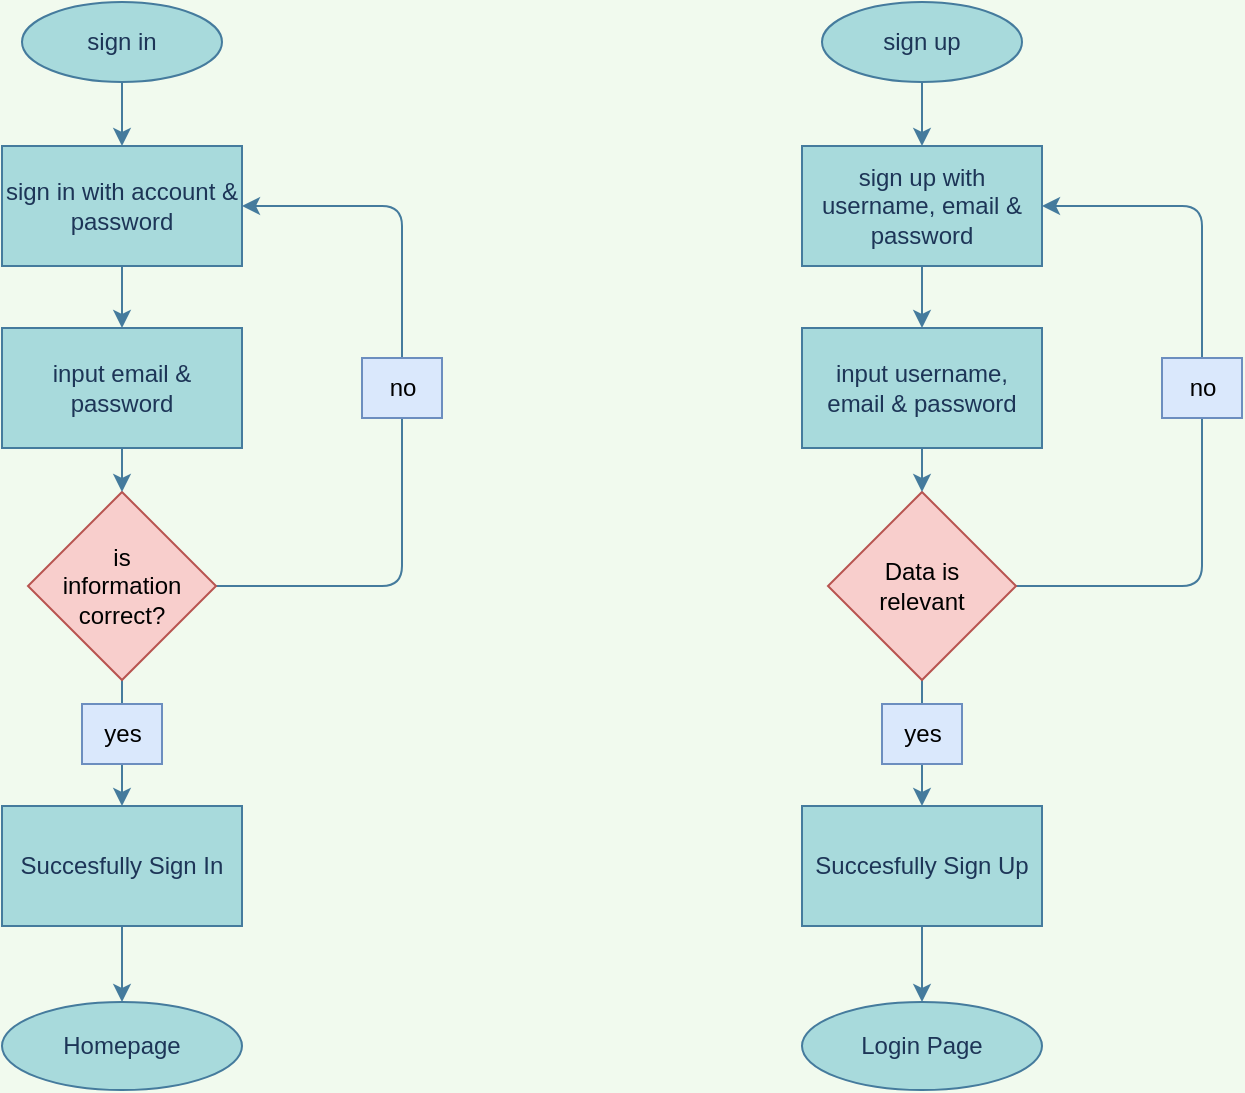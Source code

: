 <mxfile version="20.0.3" type="github" pages="2"><diagram id="C5RBs43oDa-KdzZeNtuy" name="Login n Register"><mxGraphModel dx="1085" dy="585" grid="1" gridSize="10" guides="1" tooltips="1" connect="1" arrows="1" fold="1" page="1" pageScale="1" pageWidth="827" pageHeight="1169" background="#F1FAEE" math="0" shadow="0"><root><mxCell id="WIyWlLk6GJQsqaUBKTNV-0"/><mxCell id="WIyWlLk6GJQsqaUBKTNV-1" parent="WIyWlLk6GJQsqaUBKTNV-0"/><mxCell id="i2bwiixPykGcTfArbeVZ-3" value="" style="edgeStyle=orthogonalEdgeStyle;orthogonalLoop=1;jettySize=auto;html=1;fontColor=#1D3557;strokeColor=#457B9D;fillColor=#A8DADC;" edge="1" parent="WIyWlLk6GJQsqaUBKTNV-1" source="i2bwiixPykGcTfArbeVZ-1" target="i2bwiixPykGcTfArbeVZ-2"><mxGeometry relative="1" as="geometry"/></mxCell><mxCell id="i2bwiixPykGcTfArbeVZ-1" value="sign in" style="ellipse;whiteSpace=wrap;html=1;fontColor=#1D3557;strokeColor=#457B9D;fillColor=#A8DADC;" vertex="1" parent="WIyWlLk6GJQsqaUBKTNV-1"><mxGeometry x="120" y="160" width="100" height="40" as="geometry"/></mxCell><mxCell id="i2bwiixPykGcTfArbeVZ-26" value="" style="edgeStyle=orthogonalEdgeStyle;orthogonalLoop=1;jettySize=auto;html=1;fontColor=#1D3557;strokeColor=#457B9D;fillColor=#A8DADC;" edge="1" parent="WIyWlLk6GJQsqaUBKTNV-1" source="i2bwiixPykGcTfArbeVZ-2" target="i2bwiixPykGcTfArbeVZ-25"><mxGeometry relative="1" as="geometry"/></mxCell><mxCell id="i2bwiixPykGcTfArbeVZ-2" value="sign in with account &amp;amp; password" style="whiteSpace=wrap;html=1;fillColor=#A8DADC;strokeColor=#457B9D;fontColor=#1D3557;" vertex="1" parent="WIyWlLk6GJQsqaUBKTNV-1"><mxGeometry x="110" y="232" width="120" height="60" as="geometry"/></mxCell><mxCell id="i2bwiixPykGcTfArbeVZ-19" value="" style="edgeStyle=orthogonalEdgeStyle;orthogonalLoop=1;jettySize=auto;html=1;fontColor=#1D3557;strokeColor=#457B9D;fillColor=#A8DADC;" edge="1" parent="WIyWlLk6GJQsqaUBKTNV-1" source="i2bwiixPykGcTfArbeVZ-21" target="i2bwiixPykGcTfArbeVZ-22"><mxGeometry relative="1" as="geometry"/></mxCell><mxCell id="i2bwiixPykGcTfArbeVZ-20" value="" style="edgeStyle=orthogonalEdgeStyle;orthogonalLoop=1;jettySize=auto;html=1;fontColor=#1D3557;strokeColor=#457B9D;fillColor=#A8DADC;entryX=1;entryY=0.5;entryDx=0;entryDy=0;" edge="1" parent="WIyWlLk6GJQsqaUBKTNV-1" source="i2bwiixPykGcTfArbeVZ-21" target="i2bwiixPykGcTfArbeVZ-2"><mxGeometry relative="1" as="geometry"><mxPoint x="230" y="336" as="targetPoint"/><Array as="points"><mxPoint x="310" y="452"/><mxPoint x="310" y="262"/></Array></mxGeometry></mxCell><mxCell id="i2bwiixPykGcTfArbeVZ-21" value="&lt;div&gt;is &lt;br&gt;&lt;/div&gt;&lt;div&gt;information correct?&lt;/div&gt;" style="rhombus;whiteSpace=wrap;html=1;fillColor=#f8cecc;strokeColor=#b85450;" vertex="1" parent="WIyWlLk6GJQsqaUBKTNV-1"><mxGeometry x="123" y="405" width="94" height="94" as="geometry"/></mxCell><mxCell id="i2bwiixPykGcTfArbeVZ-29" value="" style="edgeStyle=orthogonalEdgeStyle;orthogonalLoop=1;jettySize=auto;html=1;fontColor=#1D3557;strokeColor=#457B9D;fillColor=#A8DADC;" edge="1" parent="WIyWlLk6GJQsqaUBKTNV-1" source="i2bwiixPykGcTfArbeVZ-22" target="i2bwiixPykGcTfArbeVZ-28"><mxGeometry relative="1" as="geometry"/></mxCell><mxCell id="i2bwiixPykGcTfArbeVZ-22" value="Succesfully Sign In" style="whiteSpace=wrap;html=1;fillColor=#A8DADC;strokeColor=#457B9D;fontColor=#1D3557;" vertex="1" parent="WIyWlLk6GJQsqaUBKTNV-1"><mxGeometry x="110" y="562" width="120" height="60" as="geometry"/></mxCell><mxCell id="i2bwiixPykGcTfArbeVZ-23" value="yes" style="text;html=1;align=center;verticalAlign=middle;resizable=0;points=[];autosize=1;strokeColor=#6c8ebf;fillColor=#dae8fc;" vertex="1" parent="WIyWlLk6GJQsqaUBKTNV-1"><mxGeometry x="150" y="511" width="40" height="30" as="geometry"/></mxCell><mxCell id="i2bwiixPykGcTfArbeVZ-24" value="no" style="text;html=1;align=center;verticalAlign=middle;resizable=0;points=[];autosize=1;strokeColor=#6c8ebf;fillColor=#dae8fc;" vertex="1" parent="WIyWlLk6GJQsqaUBKTNV-1"><mxGeometry x="290" y="338" width="40" height="30" as="geometry"/></mxCell><mxCell id="i2bwiixPykGcTfArbeVZ-27" style="edgeStyle=orthogonalEdgeStyle;orthogonalLoop=1;jettySize=auto;html=1;exitX=0.5;exitY=1;exitDx=0;exitDy=0;entryX=0.5;entryY=0;entryDx=0;entryDy=0;fontColor=#1D3557;strokeColor=#457B9D;fillColor=#A8DADC;" edge="1" parent="WIyWlLk6GJQsqaUBKTNV-1" source="i2bwiixPykGcTfArbeVZ-25" target="i2bwiixPykGcTfArbeVZ-21"><mxGeometry relative="1" as="geometry"/></mxCell><mxCell id="i2bwiixPykGcTfArbeVZ-25" value="input email &amp;amp; password" style="whiteSpace=wrap;html=1;fillColor=#A8DADC;strokeColor=#457B9D;fontColor=#1D3557;" vertex="1" parent="WIyWlLk6GJQsqaUBKTNV-1"><mxGeometry x="110" y="323" width="120" height="60" as="geometry"/></mxCell><mxCell id="i2bwiixPykGcTfArbeVZ-28" value="Homepage" style="ellipse;whiteSpace=wrap;html=1;fillColor=#A8DADC;strokeColor=#457B9D;fontColor=#1D3557;" vertex="1" parent="WIyWlLk6GJQsqaUBKTNV-1"><mxGeometry x="110" y="660" width="120" height="44" as="geometry"/></mxCell><mxCell id="i2bwiixPykGcTfArbeVZ-30" value="" style="edgeStyle=orthogonalEdgeStyle;orthogonalLoop=1;jettySize=auto;html=1;fontColor=#1D3557;strokeColor=#457B9D;fillColor=#A8DADC;" edge="1" source="i2bwiixPykGcTfArbeVZ-31" target="i2bwiixPykGcTfArbeVZ-33" parent="WIyWlLk6GJQsqaUBKTNV-1"><mxGeometry relative="1" as="geometry"/></mxCell><mxCell id="i2bwiixPykGcTfArbeVZ-31" value="sign up" style="ellipse;whiteSpace=wrap;html=1;fontColor=#1D3557;strokeColor=#457B9D;fillColor=#A8DADC;" vertex="1" parent="WIyWlLk6GJQsqaUBKTNV-1"><mxGeometry x="520" y="160" width="100" height="40" as="geometry"/></mxCell><mxCell id="i2bwiixPykGcTfArbeVZ-32" value="" style="edgeStyle=orthogonalEdgeStyle;orthogonalLoop=1;jettySize=auto;html=1;fontColor=#1D3557;strokeColor=#457B9D;fillColor=#A8DADC;" edge="1" source="i2bwiixPykGcTfArbeVZ-33" target="i2bwiixPykGcTfArbeVZ-42" parent="WIyWlLk6GJQsqaUBKTNV-1"><mxGeometry relative="1" as="geometry"/></mxCell><mxCell id="i2bwiixPykGcTfArbeVZ-33" value="sign up with username, email &amp;amp; password" style="whiteSpace=wrap;html=1;fillColor=#A8DADC;strokeColor=#457B9D;fontColor=#1D3557;" vertex="1" parent="WIyWlLk6GJQsqaUBKTNV-1"><mxGeometry x="510" y="232" width="120" height="60" as="geometry"/></mxCell><mxCell id="i2bwiixPykGcTfArbeVZ-34" value="" style="edgeStyle=orthogonalEdgeStyle;orthogonalLoop=1;jettySize=auto;html=1;fontColor=#1D3557;strokeColor=#457B9D;fillColor=#A8DADC;" edge="1" source="i2bwiixPykGcTfArbeVZ-36" target="i2bwiixPykGcTfArbeVZ-38" parent="WIyWlLk6GJQsqaUBKTNV-1"><mxGeometry relative="1" as="geometry"/></mxCell><mxCell id="i2bwiixPykGcTfArbeVZ-35" value="" style="edgeStyle=orthogonalEdgeStyle;orthogonalLoop=1;jettySize=auto;html=1;fontColor=#1D3557;strokeColor=#457B9D;fillColor=#A8DADC;entryX=1;entryY=0.5;entryDx=0;entryDy=0;" edge="1" source="i2bwiixPykGcTfArbeVZ-36" target="i2bwiixPykGcTfArbeVZ-33" parent="WIyWlLk6GJQsqaUBKTNV-1"><mxGeometry relative="1" as="geometry"><mxPoint x="630" y="336" as="targetPoint"/><Array as="points"><mxPoint x="710" y="452"/><mxPoint x="710" y="262"/></Array></mxGeometry></mxCell><mxCell id="i2bwiixPykGcTfArbeVZ-36" value="Data is &lt;br&gt;&lt;div&gt;relevant&lt;/div&gt;" style="rhombus;whiteSpace=wrap;html=1;fillColor=#f8cecc;strokeColor=#b85450;" vertex="1" parent="WIyWlLk6GJQsqaUBKTNV-1"><mxGeometry x="523" y="405" width="94" height="94" as="geometry"/></mxCell><mxCell id="i2bwiixPykGcTfArbeVZ-37" value="" style="edgeStyle=orthogonalEdgeStyle;orthogonalLoop=1;jettySize=auto;html=1;fontColor=#1D3557;strokeColor=#457B9D;fillColor=#A8DADC;" edge="1" source="i2bwiixPykGcTfArbeVZ-38" target="i2bwiixPykGcTfArbeVZ-43" parent="WIyWlLk6GJQsqaUBKTNV-1"><mxGeometry relative="1" as="geometry"/></mxCell><mxCell id="i2bwiixPykGcTfArbeVZ-38" value="Succesfully Sign Up" style="whiteSpace=wrap;html=1;fillColor=#A8DADC;strokeColor=#457B9D;fontColor=#1D3557;" vertex="1" parent="WIyWlLk6GJQsqaUBKTNV-1"><mxGeometry x="510" y="562" width="120" height="60" as="geometry"/></mxCell><mxCell id="i2bwiixPykGcTfArbeVZ-39" value="yes" style="text;html=1;align=center;verticalAlign=middle;resizable=0;points=[];autosize=1;strokeColor=#6c8ebf;fillColor=#dae8fc;" vertex="1" parent="WIyWlLk6GJQsqaUBKTNV-1"><mxGeometry x="550" y="511" width="40" height="30" as="geometry"/></mxCell><mxCell id="i2bwiixPykGcTfArbeVZ-40" value="no" style="text;html=1;align=center;verticalAlign=middle;resizable=0;points=[];autosize=1;strokeColor=#6c8ebf;fillColor=#dae8fc;" vertex="1" parent="WIyWlLk6GJQsqaUBKTNV-1"><mxGeometry x="690" y="338" width="40" height="30" as="geometry"/></mxCell><mxCell id="i2bwiixPykGcTfArbeVZ-41" style="edgeStyle=orthogonalEdgeStyle;orthogonalLoop=1;jettySize=auto;html=1;exitX=0.5;exitY=1;exitDx=0;exitDy=0;entryX=0.5;entryY=0;entryDx=0;entryDy=0;fontColor=#1D3557;strokeColor=#457B9D;fillColor=#A8DADC;" edge="1" source="i2bwiixPykGcTfArbeVZ-42" target="i2bwiixPykGcTfArbeVZ-36" parent="WIyWlLk6GJQsqaUBKTNV-1"><mxGeometry relative="1" as="geometry"/></mxCell><mxCell id="i2bwiixPykGcTfArbeVZ-42" value="input username, email &amp;amp; password" style="whiteSpace=wrap;html=1;fillColor=#A8DADC;strokeColor=#457B9D;fontColor=#1D3557;" vertex="1" parent="WIyWlLk6GJQsqaUBKTNV-1"><mxGeometry x="510" y="323" width="120" height="60" as="geometry"/></mxCell><mxCell id="i2bwiixPykGcTfArbeVZ-43" value="Login Page" style="ellipse;whiteSpace=wrap;html=1;fillColor=#A8DADC;strokeColor=#457B9D;fontColor=#1D3557;" vertex="1" parent="WIyWlLk6GJQsqaUBKTNV-1"><mxGeometry x="510" y="660" width="120" height="44" as="geometry"/></mxCell></root></mxGraphModel></diagram><diagram id="82HI7ETLimEbKF9CsCCc" name="Page-2"><mxGraphModel dx="868" dy="468" grid="1" gridSize="10" guides="1" tooltips="1" connect="1" arrows="1" fold="1" page="1" pageScale="1" pageWidth="827" pageHeight="1169" math="0" shadow="0"><root><mxCell id="0"/><mxCell id="1" parent="0"/></root></mxGraphModel></diagram></mxfile>